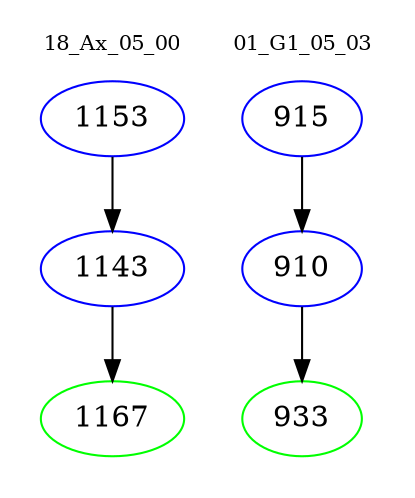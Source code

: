 digraph{
subgraph cluster_0 {
color = white
label = "18_Ax_05_00";
fontsize=10;
T0_1153 [label="1153", color="blue"]
T0_1153 -> T0_1143 [color="black"]
T0_1143 [label="1143", color="blue"]
T0_1143 -> T0_1167 [color="black"]
T0_1167 [label="1167", color="green"]
}
subgraph cluster_1 {
color = white
label = "01_G1_05_03";
fontsize=10;
T1_915 [label="915", color="blue"]
T1_915 -> T1_910 [color="black"]
T1_910 [label="910", color="blue"]
T1_910 -> T1_933 [color="black"]
T1_933 [label="933", color="green"]
}
}
